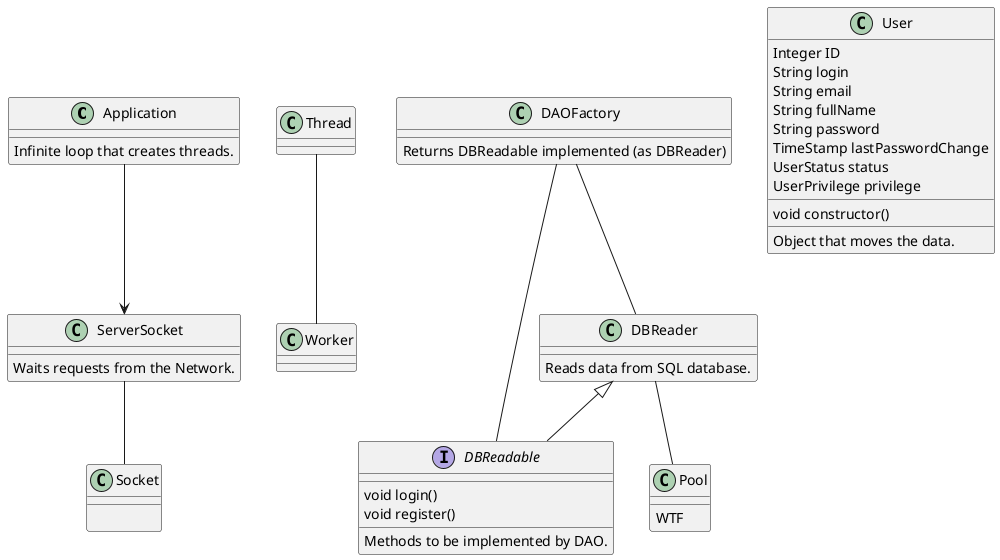 @startuml server


class Application {
    __
    Infinite loop that creates threads.
}



class ServerSocket {
    __
    Waits requests from the Network.
}

class Socket {
    __

}

class Thread {
}

class Worker {
}

class DAOFactory {
    __
    Returns DBReadable implemented (as DBReader)
}

interface DBReadable {
    __
    void login()
    void register() 
    __
    Methods to be implemented by DAO.
} 

class DBReader {
    __
    Reads data from SQL database.
}

class Pool {
    __
    WTF
}

class User {
    Integer ID
    String login
    String email
    String fullName
    String password
    TimeStamp lastPasswordChange
    UserStatus status
    UserPrivilege privilege
    __
    void constructor()
    __
    Object that moves the data.
}

Application --> ServerSocket
ServerSocket -- Socket
Thread -- Worker
DAOFactory -- DBReadable
DBReader <|-- DBReadable
DAOFactory -- DBReader

DBReader -- Pool
@enduml